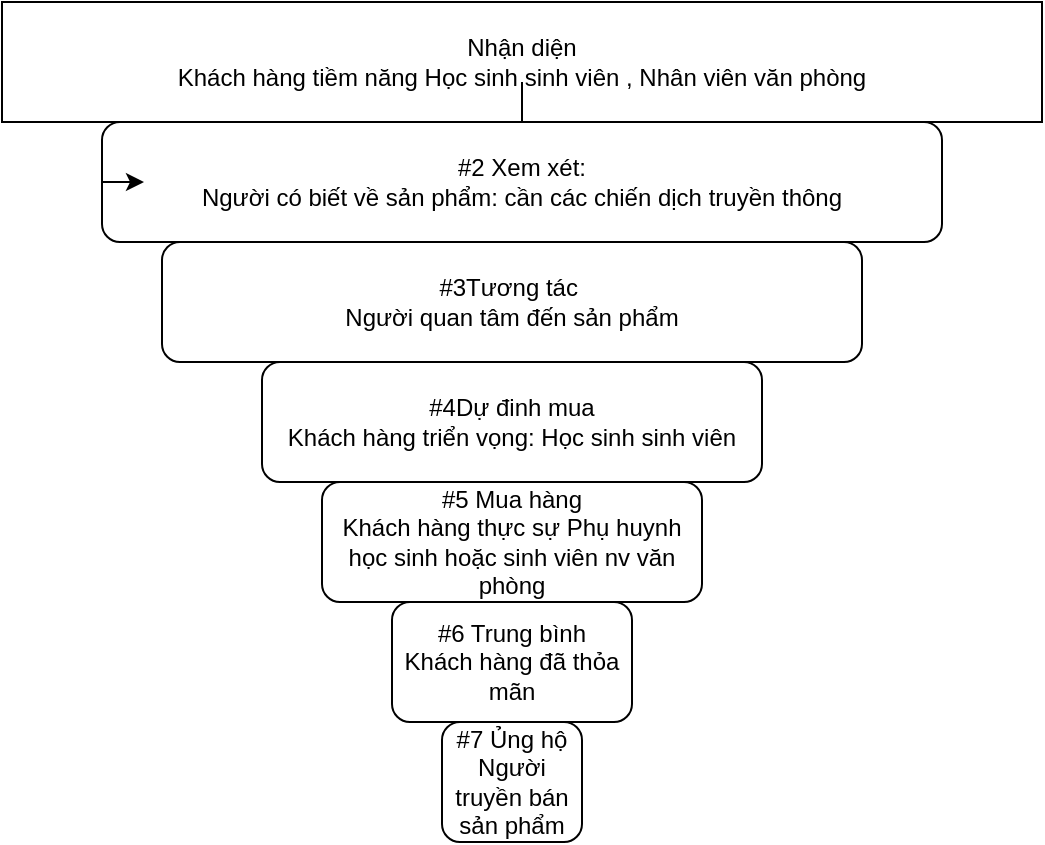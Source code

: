 <mxfile version="24.8.3">
  <diagram name="Page-1" id="S3aeuHsBQ-bwIg22HUG-">
    <mxGraphModel dx="836" dy="806" grid="1" gridSize="10" guides="1" tooltips="1" connect="1" arrows="1" fold="1" page="1" pageScale="1" pageWidth="850" pageHeight="1100" math="0" shadow="0">
      <root>
        <mxCell id="0" />
        <mxCell id="1" parent="0" />
        <mxCell id="P8UCcyifI1CdkzVeKy4B-1" value="Nhận diện&lt;br&gt;Khách hàng tiềm năng Học sinh sinh viên , Nhân viên văn phòng" style="rounded=0;whiteSpace=wrap;html=1;" vertex="1" parent="1">
          <mxGeometry x="160" y="130" width="520" height="60" as="geometry" />
        </mxCell>
        <mxCell id="P8UCcyifI1CdkzVeKy4B-4" value="" style="edgeStyle=orthogonalEdgeStyle;rounded=0;orthogonalLoop=1;jettySize=auto;html=1;" edge="1" parent="1" source="P8UCcyifI1CdkzVeKy4B-2" target="P8UCcyifI1CdkzVeKy4B-1">
          <mxGeometry relative="1" as="geometry" />
        </mxCell>
        <mxCell id="P8UCcyifI1CdkzVeKy4B-2" value="#2 Xem xét:&lt;div&gt;Người có biết về sản phẩm: cần các chiến dịch truyền thông&lt;/div&gt;" style="rounded=1;whiteSpace=wrap;html=1;" vertex="1" parent="1">
          <mxGeometry x="210" y="190" width="420" height="60" as="geometry" />
        </mxCell>
        <mxCell id="P8UCcyifI1CdkzVeKy4B-3" value="#3Tương tác&amp;nbsp;&lt;div&gt;Người quan tâm đến sản phẩm&lt;/div&gt;" style="rounded=1;whiteSpace=wrap;html=1;" vertex="1" parent="1">
          <mxGeometry x="240" y="250" width="350" height="60" as="geometry" />
        </mxCell>
        <mxCell id="P8UCcyifI1CdkzVeKy4B-5" style="edgeStyle=orthogonalEdgeStyle;rounded=0;orthogonalLoop=1;jettySize=auto;html=1;exitX=0;exitY=0.5;exitDx=0;exitDy=0;entryX=0.05;entryY=0.5;entryDx=0;entryDy=0;entryPerimeter=0;" edge="1" parent="1" source="P8UCcyifI1CdkzVeKy4B-2" target="P8UCcyifI1CdkzVeKy4B-2">
          <mxGeometry relative="1" as="geometry" />
        </mxCell>
        <mxCell id="P8UCcyifI1CdkzVeKy4B-6" value="#4Dự đinh mua&lt;br&gt;Khách hàng triển vọng: Học sinh sinh viên" style="rounded=1;whiteSpace=wrap;html=1;" vertex="1" parent="1">
          <mxGeometry x="290" y="310" width="250" height="60" as="geometry" />
        </mxCell>
        <mxCell id="P8UCcyifI1CdkzVeKy4B-8" value="" style="shape=or;whiteSpace=wrap;html=1;" vertex="1" parent="1">
          <mxGeometry x="500" y="460" height="40" as="geometry" />
        </mxCell>
        <mxCell id="P8UCcyifI1CdkzVeKy4B-11" value="#5 Mua hàng&lt;div&gt;Khách hàng thực sự Phụ huynh học sinh hoặc sinh viên nv văn phòng&lt;/div&gt;" style="rounded=1;whiteSpace=wrap;html=1;" vertex="1" parent="1">
          <mxGeometry x="320" y="370" width="190" height="60" as="geometry" />
        </mxCell>
        <mxCell id="P8UCcyifI1CdkzVeKy4B-12" value="#6 Trung bình&lt;div&gt;Khách hàng đã thỏa mãn&lt;/div&gt;" style="rounded=1;whiteSpace=wrap;html=1;" vertex="1" parent="1">
          <mxGeometry x="355" y="430" width="120" height="60" as="geometry" />
        </mxCell>
        <mxCell id="P8UCcyifI1CdkzVeKy4B-13" value="#7 Ủng hộ&lt;div&gt;Người truyền bán sản phẩm&lt;/div&gt;" style="rounded=1;whiteSpace=wrap;html=1;" vertex="1" parent="1">
          <mxGeometry x="380" y="490" width="70" height="60" as="geometry" />
        </mxCell>
      </root>
    </mxGraphModel>
  </diagram>
</mxfile>

